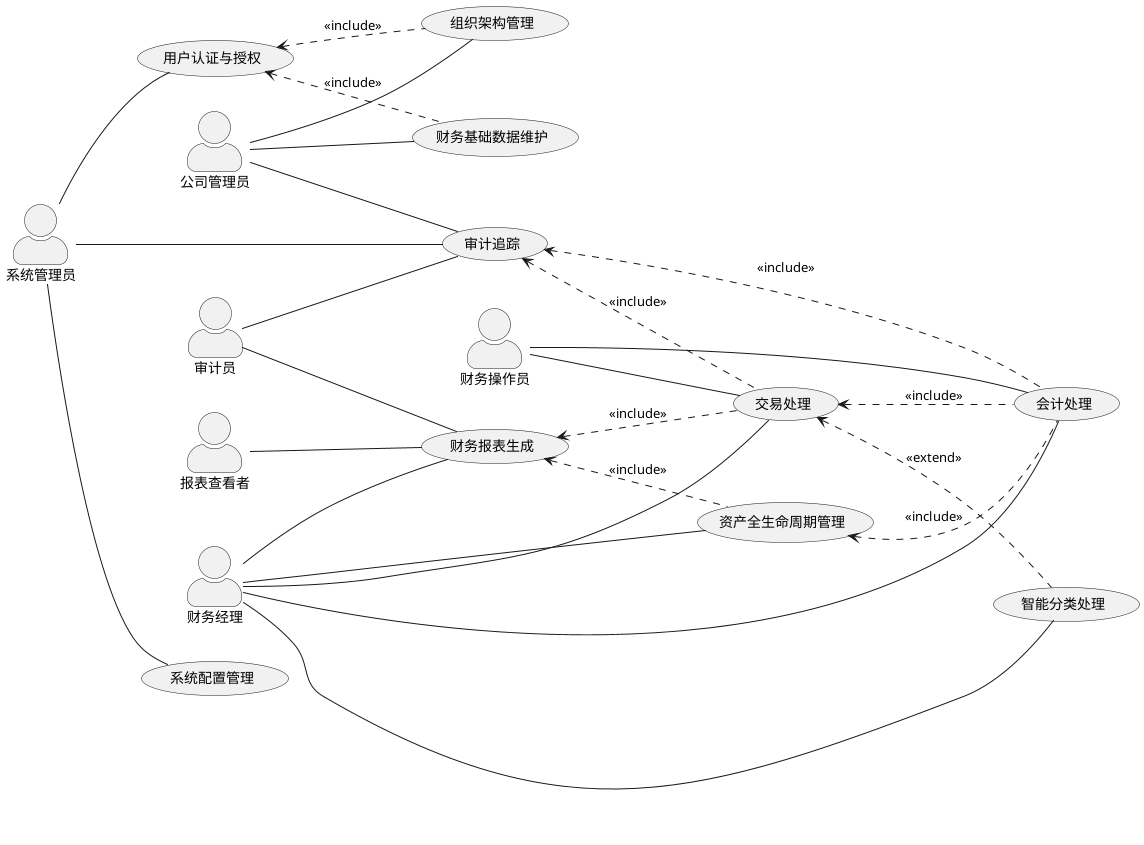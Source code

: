 @startuml AI财务管理系统优化用例图

left to right direction
skinparam actorStyle awesome

' 定义角色
actor "系统管理员" as ADMIN
actor "公司管理员" as COMPANY_ADMIN
actor "财务经理" as FINANCE_MANAGER
actor "财务操作员" as FINANCE_OPERATOR
actor "报表查看者" as REPORT_VIEWER
actor "审计员" as AUDITOR

' 核心用例定义
usecase "用户认证与授权" as UC1
usecase "组织架构管理" as UC2
usecase "财务基础数据维护" as UC3
usecase "交易处理" as UC4
usecase "智能分类处理" as UC5
usecase "会计处理" as UC6
usecase "资产全生命周期管理" as UC7
usecase "财务报表生成" as UC8
usecase "审计追踪" as UC9
usecase "系统配置管理" as UC10

' 角色-用例关系
ADMIN -- UC10
ADMIN -- UC9
ADMIN -- UC1

COMPANY_ADMIN -- UC2
COMPANY_ADMIN -- UC3
COMPANY_ADMIN -- UC9

FINANCE_MANAGER -- UC4
FINANCE_MANAGER -- UC5
FINANCE_MANAGER -- UC6
FINANCE_MANAGER -- UC7
FINANCE_MANAGER -- UC8

FINANCE_OPERATOR -- UC4
FINANCE_OPERATOR -- UC6

REPORT_VIEWER -- UC8
AUDITOR -- UC8
AUDITOR -- UC9

' 用例关系优化
UC1 <.. UC2 : <<include>>
UC1 <.. UC3 : <<include>>
UC4 <.. UC5 : <<extend>>
UC4 <.. UC6 : <<include>>
UC7 <.. UC6 : <<include>>
UC8 <.. UC4 : <<include>>
UC8 <.. UC7 : <<include>>
UC9 <.. UC4 : <<include>>
UC9 <.. UC6 : <<include>>

@enduml